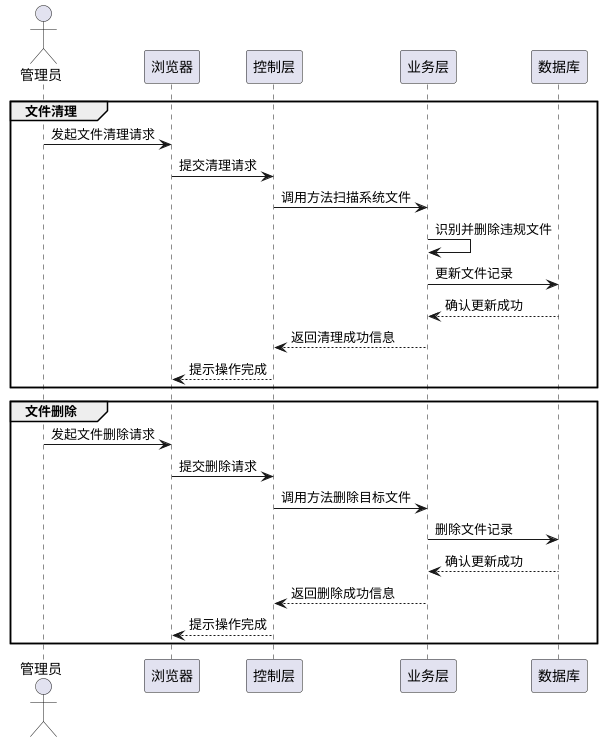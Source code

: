 @startuml
actor 管理员 as Admin
participant 浏览器 as Browser
participant 控制层 as Controller
participant 业务层 as Service
participant 数据库 as DB

group 文件清理
  Admin -> Browser : 发起文件清理请求
  Browser -> Controller : 提交清理请求
  Controller -> Service : 调用方法扫描系统文件
  Service -> Service : 识别并删除违规文件
  Service -> DB : 更新文件记录
  DB --> Service : 确认更新成功
  Service --> Controller : 返回清理成功信息
  Controller --> Browser : 提示操作完成
end

group 文件删除
  Admin -> Browser : 发起文件删除请求
  Browser -> Controller : 提交删除请求
  Controller -> Service : 调用方法删除目标文件
  Service -> DB : 删除文件记录
  DB --> Service : 确认更新成功
  Service --> Controller : 返回删除成功信息
  Controller --> Browser : 提示操作完成
end
@enduml
